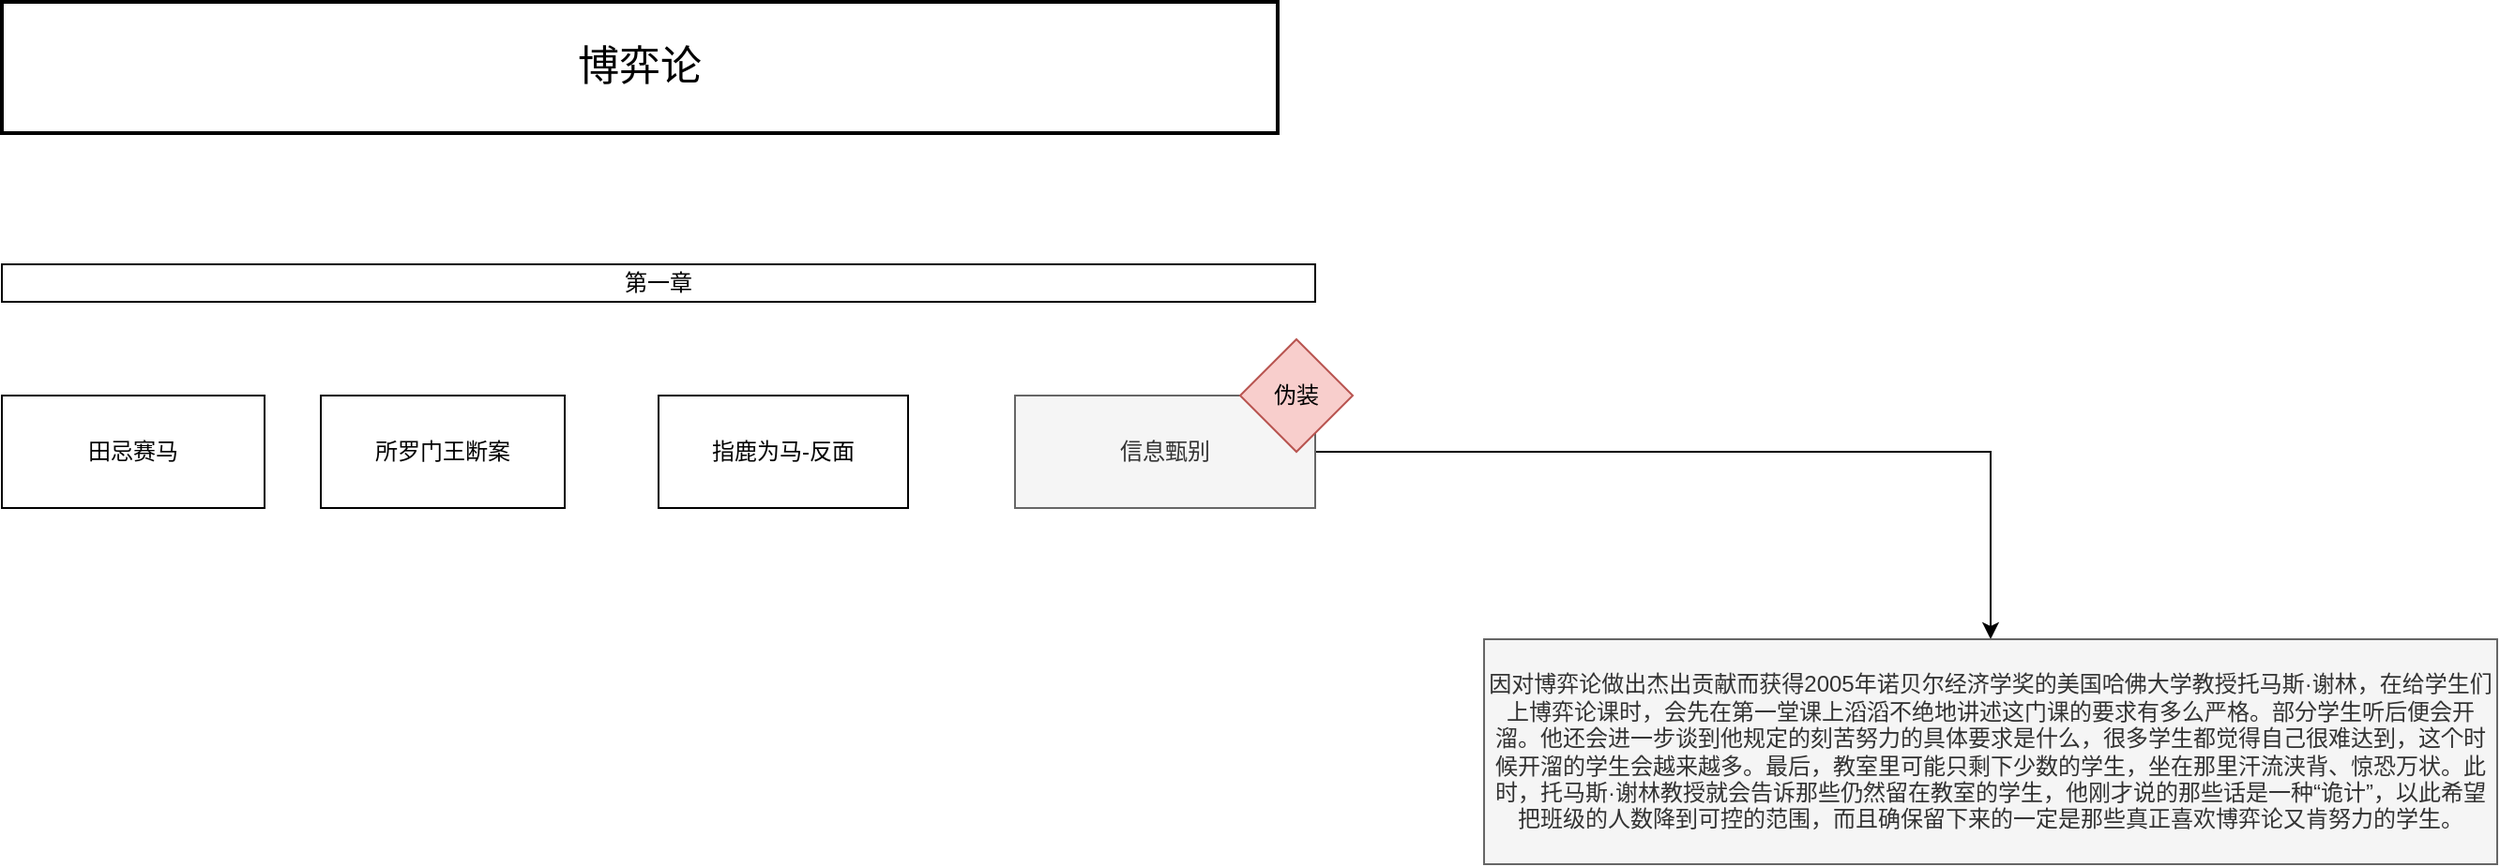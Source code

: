 <mxfile version="26.0.7">
  <diagram name="第 1 页" id="ECC6rZ9Va8rDYsT2l-5V">
    <mxGraphModel dx="1434" dy="746" grid="1" gridSize="10" guides="1" tooltips="1" connect="1" arrows="1" fold="1" page="1" pageScale="1" pageWidth="827" pageHeight="1169" math="0" shadow="0">
      <root>
        <mxCell id="0" />
        <mxCell id="1" parent="0" />
        <mxCell id="EcGmVap3r4CNm-pQutmE-1" value="&lt;font style=&quot;font-size: 22px;&quot;&gt;博弈论&lt;/font&gt;" style="rounded=0;whiteSpace=wrap;html=1;strokeWidth=2;" vertex="1" parent="1">
          <mxGeometry x="300" y="60" width="680" height="70" as="geometry" />
        </mxCell>
        <mxCell id="EcGmVap3r4CNm-pQutmE-2" value="田忌赛马" style="rounded=0;whiteSpace=wrap;html=1;" vertex="1" parent="1">
          <mxGeometry x="300" y="270" width="140" height="60" as="geometry" />
        </mxCell>
        <mxCell id="EcGmVap3r4CNm-pQutmE-3" value="所罗门王断案" style="rounded=0;whiteSpace=wrap;html=1;" vertex="1" parent="1">
          <mxGeometry x="470" y="270" width="130" height="60" as="geometry" />
        </mxCell>
        <mxCell id="EcGmVap3r4CNm-pQutmE-4" value="指鹿为马-反面" style="rounded=0;whiteSpace=wrap;html=1;" vertex="1" parent="1">
          <mxGeometry x="650" y="270" width="133" height="60" as="geometry" />
        </mxCell>
        <mxCell id="EcGmVap3r4CNm-pQutmE-5" value="第一章" style="rounded=0;whiteSpace=wrap;html=1;" vertex="1" parent="1">
          <mxGeometry x="300" y="200" width="700" height="20" as="geometry" />
        </mxCell>
        <mxCell id="EcGmVap3r4CNm-pQutmE-12" style="edgeStyle=orthogonalEdgeStyle;rounded=0;orthogonalLoop=1;jettySize=auto;html=1;entryX=0.5;entryY=0;entryDx=0;entryDy=0;" edge="1" parent="1" source="EcGmVap3r4CNm-pQutmE-7" target="EcGmVap3r4CNm-pQutmE-9">
          <mxGeometry relative="1" as="geometry" />
        </mxCell>
        <mxCell id="EcGmVap3r4CNm-pQutmE-7" value="信息甄别" style="rounded=0;whiteSpace=wrap;html=1;fillColor=#f5f5f5;fontColor=#333333;strokeColor=#666666;" vertex="1" parent="1">
          <mxGeometry x="840" y="270" width="160" height="60" as="geometry" />
        </mxCell>
        <mxCell id="EcGmVap3r4CNm-pQutmE-8" value="伪装" style="rhombus;whiteSpace=wrap;html=1;fillColor=#f8cecc;strokeColor=#b85450;" vertex="1" parent="1">
          <mxGeometry x="960" y="240" width="60" height="60" as="geometry" />
        </mxCell>
        <mxCell id="EcGmVap3r4CNm-pQutmE-9" value="因对博弈论做出杰出贡献而获得2005年诺贝尔经济学奖的美国哈佛大学教授托马斯·谢林，在给学生们上博弈论课时，会先在第一堂课上滔滔不绝地讲述这门课的要求有多么严格。部分学生听后便会开溜。他还会进一步谈到他规定的刻苦努力的具体要求是什么，很多学生都觉得自己很难达到，这个时候开溜的学生会越来越多。最后，教室里可能只剩下少数的学生，坐在那里汗流浃背、惊恐万状。此时，托马斯·谢林教授就会告诉那些仍然留在教室的学生，他刚才说的那些话是一种“诡计”​，以此希望把班级的人数降到可控的范围，而且确保留下来的一定是那些真正喜欢博弈论又肯努力的学生。" style="text;html=1;align=center;verticalAlign=middle;whiteSpace=wrap;rounded=0;fillColor=#f5f5f5;fontColor=#333333;strokeColor=#666666;" vertex="1" parent="1">
          <mxGeometry x="1090" y="400" width="540" height="120" as="geometry" />
        </mxCell>
      </root>
    </mxGraphModel>
  </diagram>
</mxfile>
